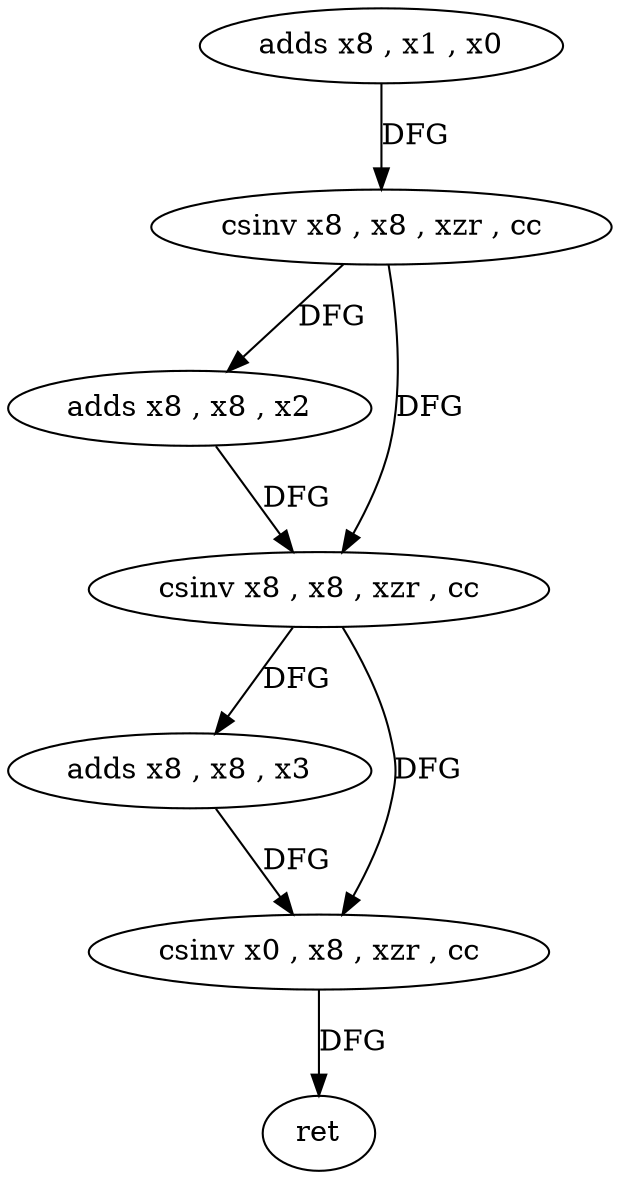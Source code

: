 digraph "func" {
"297228" [label = "adds x8 , x1 , x0" ]
"297232" [label = "csinv x8 , x8 , xzr , cc" ]
"297236" [label = "adds x8 , x8 , x2" ]
"297240" [label = "csinv x8 , x8 , xzr , cc" ]
"297244" [label = "adds x8 , x8 , x3" ]
"297248" [label = "csinv x0 , x8 , xzr , cc" ]
"297252" [label = "ret" ]
"297228" -> "297232" [ label = "DFG" ]
"297232" -> "297236" [ label = "DFG" ]
"297232" -> "297240" [ label = "DFG" ]
"297236" -> "297240" [ label = "DFG" ]
"297240" -> "297244" [ label = "DFG" ]
"297240" -> "297248" [ label = "DFG" ]
"297244" -> "297248" [ label = "DFG" ]
"297248" -> "297252" [ label = "DFG" ]
}

